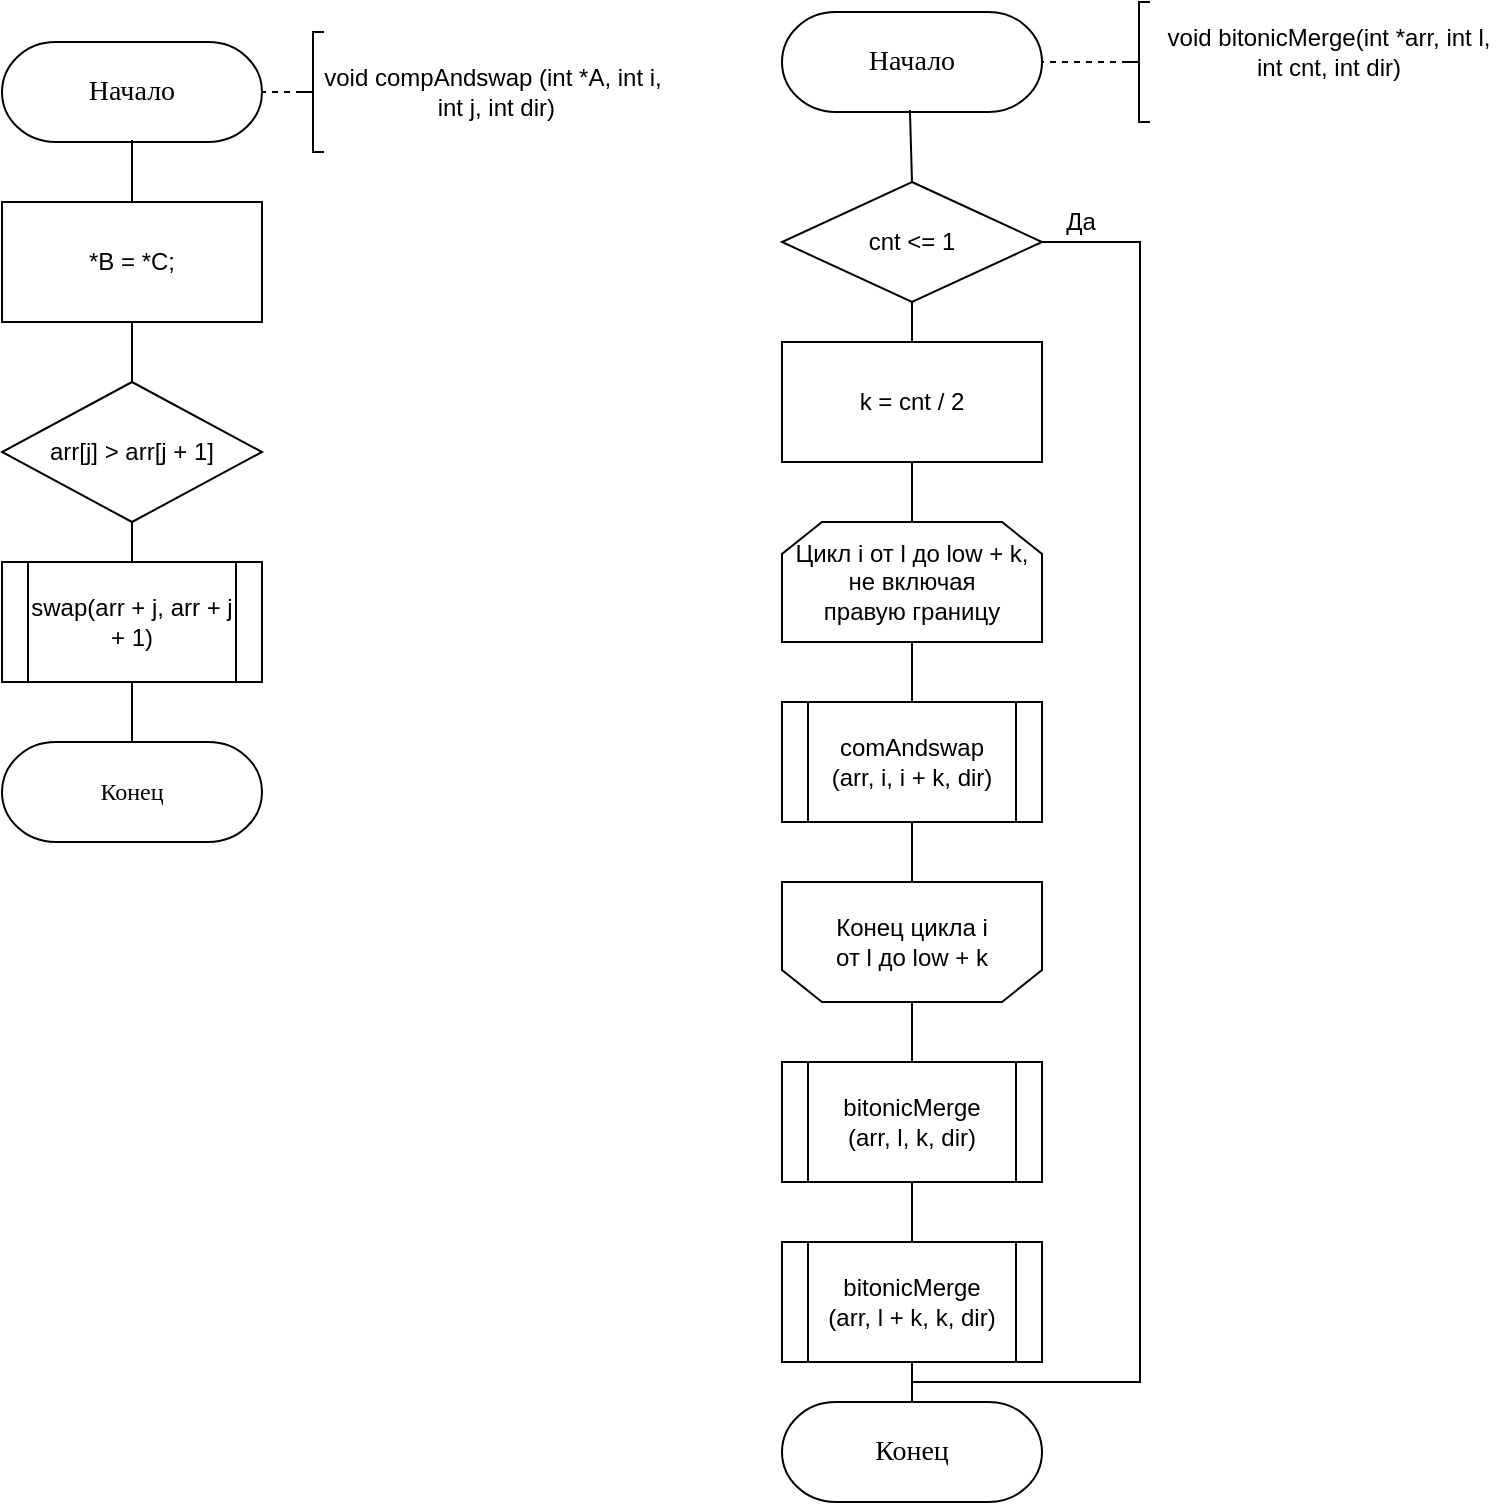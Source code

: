 <mxfile version="20.8.16" type="device" pages="2"><diagram id="zJ5rKYGzw53xMXKaePyn" name="bitonic_sort_1"><mxGraphModel dx="1434" dy="844" grid="1" gridSize="10" guides="1" tooltips="1" connect="1" arrows="1" fold="1" page="1" pageScale="1" pageWidth="827" pageHeight="1169" math="0" shadow="0"><root><mxCell id="0"/><mxCell id="1" parent="0"/><mxCell id="_OV3V6BR2gYL8SUAriQR-20" style="edgeStyle=orthogonalEdgeStyle;rounded=0;orthogonalLoop=1;jettySize=auto;html=1;exitX=0;exitY=0.5;exitDx=0;exitDy=0;exitPerimeter=0;endArrow=none;endFill=0;dashed=1;" parent="1" source="_OV3V6BR2gYL8SUAriQR-21" target="_OV3V6BR2gYL8SUAriQR-28" edge="1"><mxGeometry relative="1" as="geometry"><mxPoint x="570" y="50" as="targetPoint"/></mxGeometry></mxCell><mxCell id="_OV3V6BR2gYL8SUAriQR-21" value="" style="strokeWidth=1;html=1;shape=mxgraph.flowchart.annotation_2;align=left;labelPosition=right;pointerEvents=1;rounded=0;" parent="1" vertex="1"><mxGeometry x="613" y="20" width="11" height="60" as="geometry"/></mxCell><mxCell id="_OV3V6BR2gYL8SUAriQR-22" value="void bitonicMerge(int *arr, int l,&lt;br&gt;int cnt, int dir)" style="text;html=1;align=center;verticalAlign=middle;resizable=0;points=[];autosize=1;strokeColor=none;fillColor=none;" parent="1" vertex="1"><mxGeometry x="623" y="25" width="180" height="40" as="geometry"/></mxCell><mxCell id="_OV3V6BR2gYL8SUAriQR-28" value="&lt;div style=&quot;&quot;&gt;&lt;font style=&quot;font-family: Calibri; color: rgb(0, 0, 0); direction: ltr; letter-spacing: 0px; line-height: 120%; opacity: 1;&quot;&gt;&lt;font style=&quot;font-size: 14px;&quot;&gt;Начало&lt;/font&gt;&lt;br&gt;&lt;/font&gt;&lt;/div&gt;" style="verticalAlign=middle;align=center;vsdxID=1;fillColor=#FFFFFF;gradientColor=none;shape=stencil(tVJBDsIgEHwNRxoEG+O51n8QS9uNCM2Ctv5eEI2ttV6Mt9md2d0MDBGFa2WnCGfOoz2qHirfErEjnINpFYIPiIiSiKK2qBq0Z1OlupNRGdHJXuKGIc1xluV5nOLsmjorxu71Psk1mJF8s83WX+USD4HD+XZ86PMkX1745KkcwFG0XnqwZsJpiY2i4RSttWwmlOuV6mbtj17m1n9ysvySf/ESwOtPa9A6RWLMv2cgtFJ+RHkD);strokeColor=#000000;spacingTop=-1;spacingBottom=-1;spacingLeft=-1;spacingRight=-1;points=[[0.5,0,0],[0.5,0.5,0],[1,0.5,0]];labelBackgroundColor=none;rounded=0;html=1;whiteSpace=wrap;" parent="1" vertex="1"><mxGeometry x="440" y="25" width="130" height="50" as="geometry"/></mxCell><mxCell id="_OV3V6BR2gYL8SUAriQR-30" value="&lt;div style=&quot;&quot;&gt;&lt;font style=&quot;font-family: Calibri; color: rgb(0, 0, 0); direction: ltr; letter-spacing: 0px; line-height: 120%; opacity: 1;&quot;&gt;&lt;font style=&quot;font-size: 14px;&quot;&gt;Начало&lt;/font&gt;&lt;br&gt;&lt;/font&gt;&lt;/div&gt;" style="verticalAlign=middle;align=center;vsdxID=1;fillColor=#FFFFFF;gradientColor=none;shape=stencil(tVJBDsIgEHwNRxoEG+O51n8QS9uNCM2Ctv5eEI2ttV6Mt9md2d0MDBGFa2WnCGfOoz2qHirfErEjnINpFYIPiIiSiKK2qBq0Z1OlupNRGdHJXuKGIc1xluV5nOLsmjorxu71Psk1mJF8s83WX+USD4HD+XZ86PMkX1745KkcwFG0XnqwZsJpiY2i4RSttWwmlOuV6mbtj17m1n9ysvySf/ESwOtPa9A6RWLMv2cgtFJ+RHkD);strokeColor=#000000;spacingTop=-1;spacingBottom=-1;spacingLeft=-1;spacingRight=-1;points=[[0.5,0,0],[0.5,0.5,0],[1,0.5,0]];labelBackgroundColor=none;rounded=0;html=1;whiteSpace=wrap;" parent="1" vertex="1"><mxGeometry x="50" y="40" width="130" height="50" as="geometry"/></mxCell><mxCell id="_OV3V6BR2gYL8SUAriQR-31" style="edgeStyle=orthogonalEdgeStyle;rounded=0;orthogonalLoop=1;jettySize=auto;html=1;exitX=0;exitY=0.5;exitDx=0;exitDy=0;exitPerimeter=0;endArrow=none;endFill=0;dashed=1;" parent="1" source="_OV3V6BR2gYL8SUAriQR-32" edge="1"><mxGeometry relative="1" as="geometry"><mxPoint x="180" y="65" as="targetPoint"/></mxGeometry></mxCell><mxCell id="_OV3V6BR2gYL8SUAriQR-32" value="" style="strokeWidth=1;html=1;shape=mxgraph.flowchart.annotation_2;align=left;labelPosition=right;pointerEvents=1;rounded=0;" parent="1" vertex="1"><mxGeometry x="200" y="35" width="11" height="60" as="geometry"/></mxCell><mxCell id="_OV3V6BR2gYL8SUAriQR-34" value="void compAndswap (int *A, int i,&lt;br&gt;&amp;nbsp;int j, int dir)" style="text;html=1;align=center;verticalAlign=middle;resizable=0;points=[];autosize=1;strokeColor=none;fillColor=none;" parent="1" vertex="1"><mxGeometry x="200" y="45" width="190" height="40" as="geometry"/></mxCell><mxCell id="_OV3V6BR2gYL8SUAriQR-37" value="*B = *C;" style="rounded=0;whiteSpace=wrap;html=1;absoluteArcSize=1;arcSize=14;strokeWidth=1;" parent="1" vertex="1"><mxGeometry x="50" y="120" width="130" height="60" as="geometry"/></mxCell><mxCell id="_OV3V6BR2gYL8SUAriQR-38" value="&lt;div style=&quot;&quot;&gt;&lt;font style=&quot;font-family: Calibri; color: rgb(0, 0, 0); direction: ltr; letter-spacing: 0px; line-height: 120%; opacity: 1;&quot;&gt;Конец&lt;br&gt;&lt;/font&gt;&lt;/div&gt;" style="verticalAlign=middle;align=center;vsdxID=1;fillColor=#FFFFFF;gradientColor=none;shape=stencil(tVJBDsIgEHwNRxoEG+O51n8QS9uNCM2Ctv5eEI2ttV6Mt9md2d0MDBGFa2WnCGfOoz2qHirfErEjnINpFYIPiIiSiKK2qBq0Z1OlupNRGdHJXuKGIc1xluV5nOLsmjorxu71Psk1mJF8s83WX+USD4HD+XZ86PMkX1745KkcwFG0XnqwZsJpiY2i4RSttWwmlOuV6mbtj17m1n9ysvySf/ESwOtPa9A6RWLMv2cgtFJ+RHkD);strokeColor=#000000;spacingTop=-1;spacingBottom=-1;spacingLeft=-1;spacingRight=-1;points=[[0.5,0,0],[0.5,0.5,0],[1,0.5,0]];labelBackgroundColor=none;rounded=0;html=1;whiteSpace=wrap;" parent="1" vertex="1"><mxGeometry x="50" y="390" width="130" height="50" as="geometry"/></mxCell><mxCell id="_OV3V6BR2gYL8SUAriQR-39" value="" style="endArrow=none;html=1;rounded=0;entryX=0.5;entryY=0.98;entryDx=0;entryDy=0;entryPerimeter=0;exitX=0.5;exitY=0;exitDx=0;exitDy=0;" parent="1" target="_OV3V6BR2gYL8SUAriQR-30" edge="1"><mxGeometry width="50" height="50" relative="1" as="geometry"><mxPoint x="115" y="120" as="sourcePoint"/><mxPoint x="350" y="330" as="targetPoint"/></mxGeometry></mxCell><mxCell id="_OV3V6BR2gYL8SUAriQR-74" value="arr[j] &amp;gt; arr[j + 1]" style="strokeWidth=1;html=1;shape=mxgraph.flowchart.decision;whiteSpace=wrap;" parent="1" vertex="1"><mxGeometry x="50" y="210" width="130" height="70" as="geometry"/></mxCell><mxCell id="_OV3V6BR2gYL8SUAriQR-75" value="swap(arr + j, arr + j + 1)" style="shape=process;whiteSpace=wrap;html=1;backgroundOutline=1;" parent="1" vertex="1"><mxGeometry x="50" y="300" width="130" height="60" as="geometry"/></mxCell><mxCell id="_OV3V6BR2gYL8SUAriQR-77" value="cnt &amp;lt;= 1" style="strokeWidth=1;html=1;shape=mxgraph.flowchart.decision;whiteSpace=wrap;" parent="1" vertex="1"><mxGeometry x="440" y="110" width="130" height="60" as="geometry"/></mxCell><mxCell id="_OV3V6BR2gYL8SUAriQR-78" value="" style="endArrow=none;html=1;rounded=0;entryX=0.5;entryY=0;entryDx=0;entryDy=0;entryPerimeter=0;exitX=0.492;exitY=0.98;exitDx=0;exitDy=0;exitPerimeter=0;" parent="1" source="_OV3V6BR2gYL8SUAriQR-28" target="_OV3V6BR2gYL8SUAriQR-77" edge="1"><mxGeometry width="50" height="50" relative="1" as="geometry"><mxPoint x="239" y="300" as="sourcePoint"/><mxPoint x="289" y="250" as="targetPoint"/></mxGeometry></mxCell><mxCell id="_OV3V6BR2gYL8SUAriQR-80" value="Цикл i от l до low + k, не включая &lt;br&gt;правую границу" style="shape=loopLimit;whiteSpace=wrap;html=1;" parent="1" vertex="1"><mxGeometry x="440" y="280" width="130" height="60" as="geometry"/></mxCell><mxCell id="_OV3V6BR2gYL8SUAriQR-81" value="Конец цикла i &lt;br&gt;от l до low + k" style="shape=loopLimit;whiteSpace=wrap;html=1;flipV=1;" parent="1" vertex="1"><mxGeometry x="440" y="460" width="130" height="60" as="geometry"/></mxCell><mxCell id="_OV3V6BR2gYL8SUAriQR-82" value="&lt;div style=&quot;&quot;&gt;&lt;font face=&quot;Calibri&quot;&gt;&lt;span style=&quot;font-size: 14px;&quot;&gt;Конец&lt;/span&gt;&lt;/font&gt;&lt;/div&gt;" style="verticalAlign=middle;align=center;vsdxID=1;fillColor=#FFFFFF;gradientColor=none;shape=stencil(tVJBDsIgEHwNRxoEG+O51n8QS9uNCM2Ctv5eEI2ttV6Mt9md2d0MDBGFa2WnCGfOoz2qHirfErEjnINpFYIPiIiSiKK2qBq0Z1OlupNRGdHJXuKGIc1xluV5nOLsmjorxu71Psk1mJF8s83WX+USD4HD+XZ86PMkX1745KkcwFG0XnqwZsJpiY2i4RSttWwmlOuV6mbtj17m1n9ysvySf/ESwOtPa9A6RWLMv2cgtFJ+RHkD);strokeColor=#000000;spacingTop=-1;spacingBottom=-1;spacingLeft=-1;spacingRight=-1;points=[[0.5,0,0],[0.5,0.5,0],[1,0.5,0]];labelBackgroundColor=none;rounded=0;html=1;whiteSpace=wrap;" parent="1" vertex="1"><mxGeometry x="440" y="720" width="130" height="50" as="geometry"/></mxCell><mxCell id="_OV3V6BR2gYL8SUAriQR-90" value="comAndswap&lt;br&gt;(arr, i, i + k, dir)" style="shape=process;whiteSpace=wrap;html=1;backgroundOutline=1;" parent="1" vertex="1"><mxGeometry x="440" y="370" width="130" height="60" as="geometry"/></mxCell><mxCell id="_OV3V6BR2gYL8SUAriQR-91" value="k = cnt / 2" style="rounded=0;whiteSpace=wrap;html=1;absoluteArcSize=1;arcSize=14;strokeWidth=1;" parent="1" vertex="1"><mxGeometry x="440" y="190" width="130" height="60" as="geometry"/></mxCell><mxCell id="_OV3V6BR2gYL8SUAriQR-92" value="bitonicMerge&lt;br&gt;(arr, l, k, dir)" style="shape=process;whiteSpace=wrap;html=1;backgroundOutline=1;" parent="1" vertex="1"><mxGeometry x="440" y="550" width="130" height="60" as="geometry"/></mxCell><mxCell id="_OV3V6BR2gYL8SUAriQR-93" value="bitonicMerge&lt;br style=&quot;border-color: var(--border-color);&quot;&gt;(arr,&amp;nbsp;l + k, k, dir)" style="shape=process;whiteSpace=wrap;html=1;backgroundOutline=1;" parent="1" vertex="1"><mxGeometry x="440" y="640" width="130" height="60" as="geometry"/></mxCell><mxCell id="_OV3V6BR2gYL8SUAriQR-94" value="" style="endArrow=none;html=1;rounded=0;entryX=0.5;entryY=1;entryDx=0;entryDy=0;exitX=0.5;exitY=0;exitDx=0;exitDy=0;exitPerimeter=0;" parent="1" source="_OV3V6BR2gYL8SUAriQR-82" target="_OV3V6BR2gYL8SUAriQR-93" edge="1"><mxGeometry width="50" height="50" relative="1" as="geometry"><mxPoint x="239" y="130" as="sourcePoint"/><mxPoint x="289" y="80" as="targetPoint"/></mxGeometry></mxCell><mxCell id="_OV3V6BR2gYL8SUAriQR-95" value="" style="endArrow=none;html=1;rounded=0;entryX=0.5;entryY=1;entryDx=0;entryDy=0;exitX=0.5;exitY=0;exitDx=0;exitDy=0;" parent="1" source="_OV3V6BR2gYL8SUAriQR-93" target="_OV3V6BR2gYL8SUAriQR-92" edge="1"><mxGeometry width="50" height="50" relative="1" as="geometry"><mxPoint x="239" y="130" as="sourcePoint"/><mxPoint x="289" y="80" as="targetPoint"/></mxGeometry></mxCell><mxCell id="_OV3V6BR2gYL8SUAriQR-96" value="" style="endArrow=none;html=1;rounded=0;exitX=0.5;exitY=1;exitDx=0;exitDy=0;entryX=0.5;entryY=0;entryDx=0;entryDy=0;" parent="1" source="_OV3V6BR2gYL8SUAriQR-81" target="_OV3V6BR2gYL8SUAriQR-92" edge="1"><mxGeometry width="50" height="50" relative="1" as="geometry"><mxPoint x="239" y="130" as="sourcePoint"/><mxPoint x="289" y="80" as="targetPoint"/></mxGeometry></mxCell><mxCell id="_OV3V6BR2gYL8SUAriQR-97" value="" style="endArrow=none;html=1;rounded=0;entryX=0.5;entryY=1;entryDx=0;entryDy=0;exitX=0.5;exitY=0;exitDx=0;exitDy=0;" parent="1" source="_OV3V6BR2gYL8SUAriQR-81" target="_OV3V6BR2gYL8SUAriQR-90" edge="1"><mxGeometry width="50" height="50" relative="1" as="geometry"><mxPoint x="239" y="130" as="sourcePoint"/><mxPoint x="289" y="80" as="targetPoint"/></mxGeometry></mxCell><mxCell id="_OV3V6BR2gYL8SUAriQR-98" value="" style="endArrow=none;html=1;rounded=0;exitX=0.5;exitY=1;exitDx=0;exitDy=0;entryX=0.5;entryY=0;entryDx=0;entryDy=0;" parent="1" source="_OV3V6BR2gYL8SUAriQR-80" target="_OV3V6BR2gYL8SUAriQR-90" edge="1"><mxGeometry width="50" height="50" relative="1" as="geometry"><mxPoint x="239" y="130" as="sourcePoint"/><mxPoint x="289" y="80" as="targetPoint"/></mxGeometry></mxCell><mxCell id="_OV3V6BR2gYL8SUAriQR-99" value="" style="endArrow=none;html=1;rounded=0;exitX=0.5;exitY=1;exitDx=0;exitDy=0;entryX=0.5;entryY=0;entryDx=0;entryDy=0;" parent="1" source="_OV3V6BR2gYL8SUAriQR-91" target="_OV3V6BR2gYL8SUAriQR-80" edge="1"><mxGeometry width="50" height="50" relative="1" as="geometry"><mxPoint x="239" y="130" as="sourcePoint"/><mxPoint x="289" y="80" as="targetPoint"/></mxGeometry></mxCell><mxCell id="_OV3V6BR2gYL8SUAriQR-100" value="" style="endArrow=none;html=1;rounded=0;entryX=0.5;entryY=1;entryDx=0;entryDy=0;entryPerimeter=0;exitX=0.5;exitY=0;exitDx=0;exitDy=0;" parent="1" source="_OV3V6BR2gYL8SUAriQR-91" target="_OV3V6BR2gYL8SUAriQR-77" edge="1"><mxGeometry width="50" height="50" relative="1" as="geometry"><mxPoint x="239" y="130" as="sourcePoint"/><mxPoint x="289" y="80" as="targetPoint"/></mxGeometry></mxCell><mxCell id="_OV3V6BR2gYL8SUAriQR-101" value="" style="endArrow=none;html=1;rounded=0;entryX=1;entryY=0.5;entryDx=0;entryDy=0;entryPerimeter=0;" parent="1" target="_OV3V6BR2gYL8SUAriQR-77" edge="1"><mxGeometry width="50" height="50" relative="1" as="geometry"><mxPoint x="505" y="710" as="sourcePoint"/><mxPoint x="289" y="450" as="targetPoint"/><Array as="points"><mxPoint x="619" y="710"/><mxPoint x="619" y="140"/></Array></mxGeometry></mxCell><mxCell id="_OV3V6BR2gYL8SUAriQR-102" value="Да&lt;br&gt;" style="text;html=1;align=center;verticalAlign=middle;resizable=0;points=[];autosize=1;strokeColor=none;fillColor=none;" parent="1" vertex="1"><mxGeometry x="569" y="115" width="40" height="30" as="geometry"/></mxCell><mxCell id="_OV3V6BR2gYL8SUAriQR-103" value="" style="endArrow=none;html=1;rounded=0;exitX=0.5;exitY=1;exitDx=0;exitDy=0;exitPerimeter=0;entryX=0.5;entryY=0;entryDx=0;entryDy=0;" parent="1" source="_OV3V6BR2gYL8SUAriQR-74" target="_OV3V6BR2gYL8SUAriQR-75" edge="1"><mxGeometry width="50" height="50" relative="1" as="geometry"><mxPoint x="300" y="500" as="sourcePoint"/><mxPoint x="350" y="450" as="targetPoint"/></mxGeometry></mxCell><mxCell id="_OV3V6BR2gYL8SUAriQR-104" value="" style="endArrow=none;html=1;rounded=0;entryX=0.5;entryY=1;entryDx=0;entryDy=0;exitX=0.5;exitY=0;exitDx=0;exitDy=0;exitPerimeter=0;" parent="1" source="_OV3V6BR2gYL8SUAriQR-74" target="_OV3V6BR2gYL8SUAriQR-37" edge="1"><mxGeometry width="50" height="50" relative="1" as="geometry"><mxPoint x="300" y="500" as="sourcePoint"/><mxPoint x="350" y="450" as="targetPoint"/></mxGeometry></mxCell><mxCell id="_OV3V6BR2gYL8SUAriQR-105" value="" style="endArrow=none;html=1;rounded=0;exitX=0.5;exitY=1;exitDx=0;exitDy=0;entryX=0.5;entryY=0;entryDx=0;entryDy=0;entryPerimeter=0;" parent="1" source="_OV3V6BR2gYL8SUAriQR-75" target="_OV3V6BR2gYL8SUAriQR-38" edge="1"><mxGeometry width="50" height="50" relative="1" as="geometry"><mxPoint x="300" y="500" as="sourcePoint"/><mxPoint x="350" y="450" as="targetPoint"/></mxGeometry></mxCell></root></mxGraphModel></diagram><diagram id="86T9GAa1LUGUTluQ4_GK" name="bitonic_sort_2"><mxGraphModel dx="1434" dy="844" grid="1" gridSize="10" guides="1" tooltips="1" connect="1" arrows="1" fold="1" page="1" pageScale="1" pageWidth="690" pageHeight="980" math="0" shadow="0"><root><mxCell id="0"/><mxCell id="1" parent="0"/><mxCell id="TFkA009Ae_Lf8WwFvFQ2-1" style="edgeStyle=orthogonalEdgeStyle;rounded=0;orthogonalLoop=1;jettySize=auto;html=1;exitX=0;exitY=0.5;exitDx=0;exitDy=0;exitPerimeter=0;endArrow=none;endFill=0;dashed=1;" parent="1" source="TFkA009Ae_Lf8WwFvFQ2-2" target="TFkA009Ae_Lf8WwFvFQ2-4" edge="1"><mxGeometry relative="1" as="geometry"><mxPoint x="241" y="80" as="targetPoint"/></mxGeometry></mxCell><mxCell id="TFkA009Ae_Lf8WwFvFQ2-2" value="" style="strokeWidth=1;html=1;shape=mxgraph.flowchart.annotation_2;align=left;labelPosition=right;pointerEvents=1;rounded=0;" parent="1" vertex="1"><mxGeometry x="284" y="55" width="11" height="60" as="geometry"/></mxCell><mxCell id="TFkA009Ae_Lf8WwFvFQ2-3" value="Битонная cортировка&amp;nbsp;&lt;br&gt;Вход: массив *arr,&amp;nbsp;&lt;br&gt;нижний предел l,&amp;nbsp;&lt;br&gt;кол элемент от l cnt,&lt;br&gt;паправление сортировки dir&amp;nbsp;" style="text;html=1;align=center;verticalAlign=middle;resizable=0;points=[];autosize=1;strokeColor=none;fillColor=none;" parent="1" vertex="1"><mxGeometry x="295" y="40" width="180" height="90" as="geometry"/></mxCell><mxCell id="TFkA009Ae_Lf8WwFvFQ2-4" value="&lt;div style=&quot;&quot;&gt;&lt;font style=&quot;font-family: Calibri; color: rgb(0, 0, 0); direction: ltr; letter-spacing: 0px; line-height: 120%; opacity: 1;&quot;&gt;&lt;font style=&quot;font-size: 14px;&quot;&gt;Начало&lt;/font&gt;&lt;br&gt;&lt;/font&gt;&lt;/div&gt;" style="verticalAlign=middle;align=center;vsdxID=1;fillColor=#FFFFFF;gradientColor=none;shape=stencil(tVJBDsIgEHwNRxoEG+O51n8QS9uNCM2Ctv5eEI2ttV6Mt9md2d0MDBGFa2WnCGfOoz2qHirfErEjnINpFYIPiIiSiKK2qBq0Z1OlupNRGdHJXuKGIc1xluV5nOLsmjorxu71Psk1mJF8s83WX+USD4HD+XZ86PMkX1745KkcwFG0XnqwZsJpiY2i4RSttWwmlOuV6mbtj17m1n9ysvySf/ESwOtPa9A6RWLMv2cgtFJ+RHkD);strokeColor=#000000;spacingTop=-1;spacingBottom=-1;spacingLeft=-1;spacingRight=-1;points=[[0.5,0,0],[0.5,0.5,0],[1,0.5,0]];labelBackgroundColor=none;rounded=0;html=1;whiteSpace=wrap;" parent="1" vertex="1"><mxGeometry x="80" y="60" width="155" height="50" as="geometry"/></mxCell><mxCell id="TFkA009Ae_Lf8WwFvFQ2-5" value="cnt &amp;lt;= 1" style="strokeWidth=1;html=1;shape=mxgraph.flowchart.decision;whiteSpace=wrap;" parent="1" vertex="1"><mxGeometry x="80" y="140" width="155" height="60" as="geometry"/></mxCell><mxCell id="TFkA009Ae_Lf8WwFvFQ2-6" value="&lt;div style=&quot;&quot;&gt;&lt;font face=&quot;Calibri&quot;&gt;&lt;span style=&quot;font-size: 14px;&quot;&gt;Конец&lt;/span&gt;&lt;/font&gt;&lt;/div&gt;" style="verticalAlign=middle;align=center;vsdxID=1;fillColor=#FFFFFF;gradientColor=none;shape=stencil(tVJBDsIgEHwNRxoEG+O51n8QS9uNCM2Ctv5eEI2ttV6Mt9md2d0MDBGFa2WnCGfOoz2qHirfErEjnINpFYIPiIiSiKK2qBq0Z1OlupNRGdHJXuKGIc1xluV5nOLsmjorxu71Psk1mJF8s83WX+USD4HD+XZ86PMkX1745KkcwFG0XnqwZsJpiY2i4RSttWwmlOuV6mbtj17m1n9ysvySf/ESwOtPa9A6RWLMv2cgtFJ+RHkD);strokeColor=#000000;spacingTop=-1;spacingBottom=-1;spacingLeft=-1;spacingRight=-1;points=[[0.5,0,0],[0.5,0.5,0],[1,0.5,0]];labelBackgroundColor=none;rounded=0;html=1;whiteSpace=wrap;" parent="1" vertex="1"><mxGeometry x="80" y="579.5" width="155" height="50" as="geometry"/></mxCell><mxCell id="TFkA009Ae_Lf8WwFvFQ2-7" value="bitonicSort(arr, l + k,&lt;br&gt;&amp;nbsp;k, 0)" style="shape=process;whiteSpace=wrap;html=1;backgroundOutline=1;" parent="1" vertex="1"><mxGeometry x="80" y="400" width="155" height="60" as="geometry"/></mxCell><mxCell id="TFkA009Ae_Lf8WwFvFQ2-8" value="k = cnt / 2" style="rounded=0;whiteSpace=wrap;html=1;absoluteArcSize=1;arcSize=14;strokeWidth=1;" parent="1" vertex="1"><mxGeometry x="80" y="220" width="154" height="60" as="geometry"/></mxCell><mxCell id="TFkA009Ae_Lf8WwFvFQ2-9" value="" style="endArrow=none;html=1;rounded=0;entryX=1;entryY=0.5;entryDx=0;entryDy=0;entryPerimeter=0;" parent="1" edge="1"><mxGeometry width="50" height="50" relative="1" as="geometry"><mxPoint x="158" y="570" as="sourcePoint"/><mxPoint x="233" y="170" as="targetPoint"/><Array as="points"><mxPoint x="282" y="570"/><mxPoint x="282" y="170"/></Array></mxGeometry></mxCell><mxCell id="TFkA009Ae_Lf8WwFvFQ2-10" value="Да&lt;br&gt;" style="text;html=1;align=center;verticalAlign=middle;resizable=0;points=[];autosize=1;strokeColor=none;fillColor=none;" parent="1" vertex="1"><mxGeometry x="234" y="145" width="40" height="30" as="geometry"/></mxCell><mxCell id="TFkA009Ae_Lf8WwFvFQ2-11" value="bitonicSort(arr, l, k, 1)" style="shape=process;whiteSpace=wrap;html=1;backgroundOutline=1;" parent="1" vertex="1"><mxGeometry x="80" y="310" width="154" height="60" as="geometry"/></mxCell><mxCell id="TFkA009Ae_Lf8WwFvFQ2-12" value="bitonicMerge(arr,&amp;nbsp;l, cnt, dir)" style="shape=process;whiteSpace=wrap;html=1;backgroundOutline=1;" parent="1" vertex="1"><mxGeometry x="80" y="490" width="155" height="60" as="geometry"/></mxCell><mxCell id="TFkA009Ae_Lf8WwFvFQ2-13" value="" style="endArrow=none;html=1;rounded=0;exitX=0.5;exitY=1;exitDx=0;exitDy=0;entryX=0.5;entryY=0;entryDx=0;entryDy=0;" parent="1" source="TFkA009Ae_Lf8WwFvFQ2-7" target="TFkA009Ae_Lf8WwFvFQ2-12" edge="1"><mxGeometry width="50" height="50" relative="1" as="geometry"><mxPoint x="310" y="180" as="sourcePoint"/><mxPoint x="360" y="130" as="targetPoint"/></mxGeometry></mxCell><mxCell id="TFkA009Ae_Lf8WwFvFQ2-14" value="" style="endArrow=none;html=1;rounded=0;exitX=0.5;exitY=1;exitDx=0;exitDy=0;entryX=0.5;entryY=0;entryDx=0;entryDy=0;" parent="1" source="TFkA009Ae_Lf8WwFvFQ2-11" target="TFkA009Ae_Lf8WwFvFQ2-7" edge="1"><mxGeometry width="50" height="50" relative="1" as="geometry"><mxPoint x="310" y="180" as="sourcePoint"/><mxPoint x="360" y="130" as="targetPoint"/></mxGeometry></mxCell><mxCell id="TFkA009Ae_Lf8WwFvFQ2-15" value="" style="endArrow=none;html=1;rounded=0;exitX=0.5;exitY=1;exitDx=0;exitDy=0;entryX=0.5;entryY=0;entryDx=0;entryDy=0;" parent="1" source="TFkA009Ae_Lf8WwFvFQ2-8" target="TFkA009Ae_Lf8WwFvFQ2-11" edge="1"><mxGeometry width="50" height="50" relative="1" as="geometry"><mxPoint x="310" y="180" as="sourcePoint"/><mxPoint x="360" y="130" as="targetPoint"/></mxGeometry></mxCell><mxCell id="TFkA009Ae_Lf8WwFvFQ2-16" value="" style="endArrow=none;html=1;rounded=0;exitX=0.5;exitY=1;exitDx=0;exitDy=0;exitPerimeter=0;entryX=0.5;entryY=0;entryDx=0;entryDy=0;" parent="1" source="TFkA009Ae_Lf8WwFvFQ2-5" target="TFkA009Ae_Lf8WwFvFQ2-8" edge="1"><mxGeometry width="50" height="50" relative="1" as="geometry"><mxPoint x="310" y="180" as="sourcePoint"/><mxPoint x="360" y="130" as="targetPoint"/></mxGeometry></mxCell><mxCell id="TFkA009Ae_Lf8WwFvFQ2-17" value="" style="endArrow=none;html=1;rounded=0;entryX=0.497;entryY=1.02;entryDx=0;entryDy=0;entryPerimeter=0;exitX=0.5;exitY=0;exitDx=0;exitDy=0;exitPerimeter=0;" parent="1" source="TFkA009Ae_Lf8WwFvFQ2-5" target="TFkA009Ae_Lf8WwFvFQ2-4" edge="1"><mxGeometry width="50" height="50" relative="1" as="geometry"><mxPoint x="310" y="180" as="sourcePoint"/><mxPoint x="360" y="130" as="targetPoint"/></mxGeometry></mxCell><mxCell id="TFkA009Ae_Lf8WwFvFQ2-18" value="" style="endArrow=none;html=1;rounded=0;exitX=0.5;exitY=1;exitDx=0;exitDy=0;entryX=0.5;entryY=0;entryDx=0;entryDy=0;entryPerimeter=0;" parent="1" source="TFkA009Ae_Lf8WwFvFQ2-12" target="TFkA009Ae_Lf8WwFvFQ2-6" edge="1"><mxGeometry width="50" height="50" relative="1" as="geometry"><mxPoint x="310" y="540" as="sourcePoint"/><mxPoint x="360" y="490" as="targetPoint"/></mxGeometry></mxCell></root></mxGraphModel></diagram></mxfile>